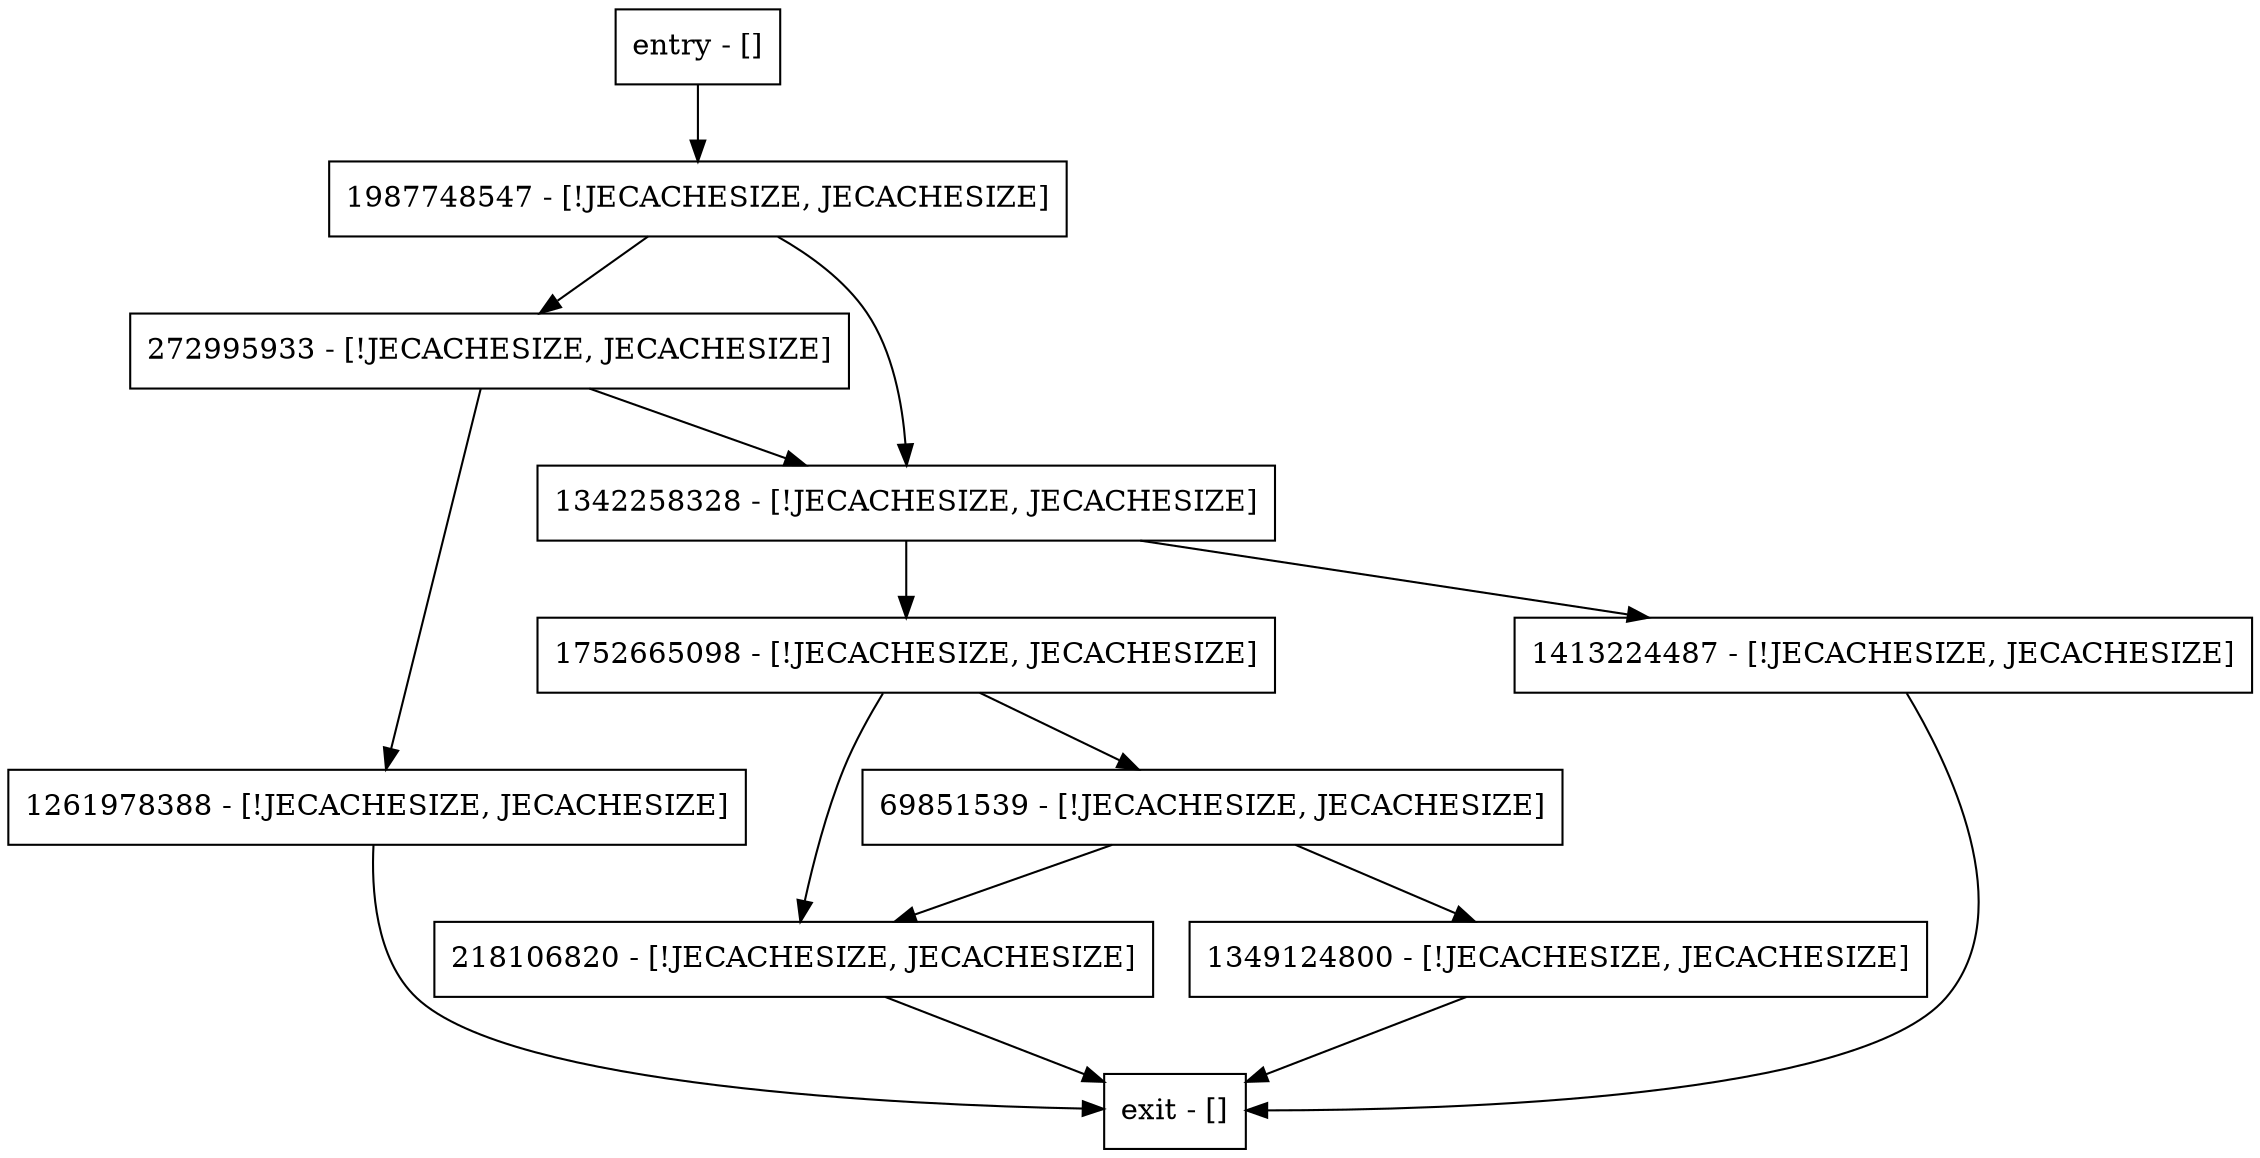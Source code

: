digraph getBINBytes {
node [shape=record];
entry [label="entry - []"];
exit [label="exit - []"];
1987748547 [label="1987748547 - [!JECACHESIZE, JECACHESIZE]"];
1752665098 [label="1752665098 - [!JECACHESIZE, JECACHESIZE]"];
1413224487 [label="1413224487 - [!JECACHESIZE, JECACHESIZE]"];
272995933 [label="272995933 - [!JECACHESIZE, JECACHESIZE]"];
1261978388 [label="1261978388 - [!JECACHESIZE, JECACHESIZE]"];
218106820 [label="218106820 - [!JECACHESIZE, JECACHESIZE]"];
1342258328 [label="1342258328 - [!JECACHESIZE, JECACHESIZE]"];
69851539 [label="69851539 - [!JECACHESIZE, JECACHESIZE]"];
1349124800 [label="1349124800 - [!JECACHESIZE, JECACHESIZE]"];
entry;
exit;
entry -> 1987748547;
1987748547 -> 272995933;
1987748547 -> 1342258328;
1752665098 -> 218106820;
1752665098 -> 69851539;
1413224487 -> exit;
272995933 -> 1261978388;
272995933 -> 1342258328;
1261978388 -> exit;
218106820 -> exit;
1342258328 -> 1752665098;
1342258328 -> 1413224487;
69851539 -> 218106820;
69851539 -> 1349124800;
1349124800 -> exit;
}
